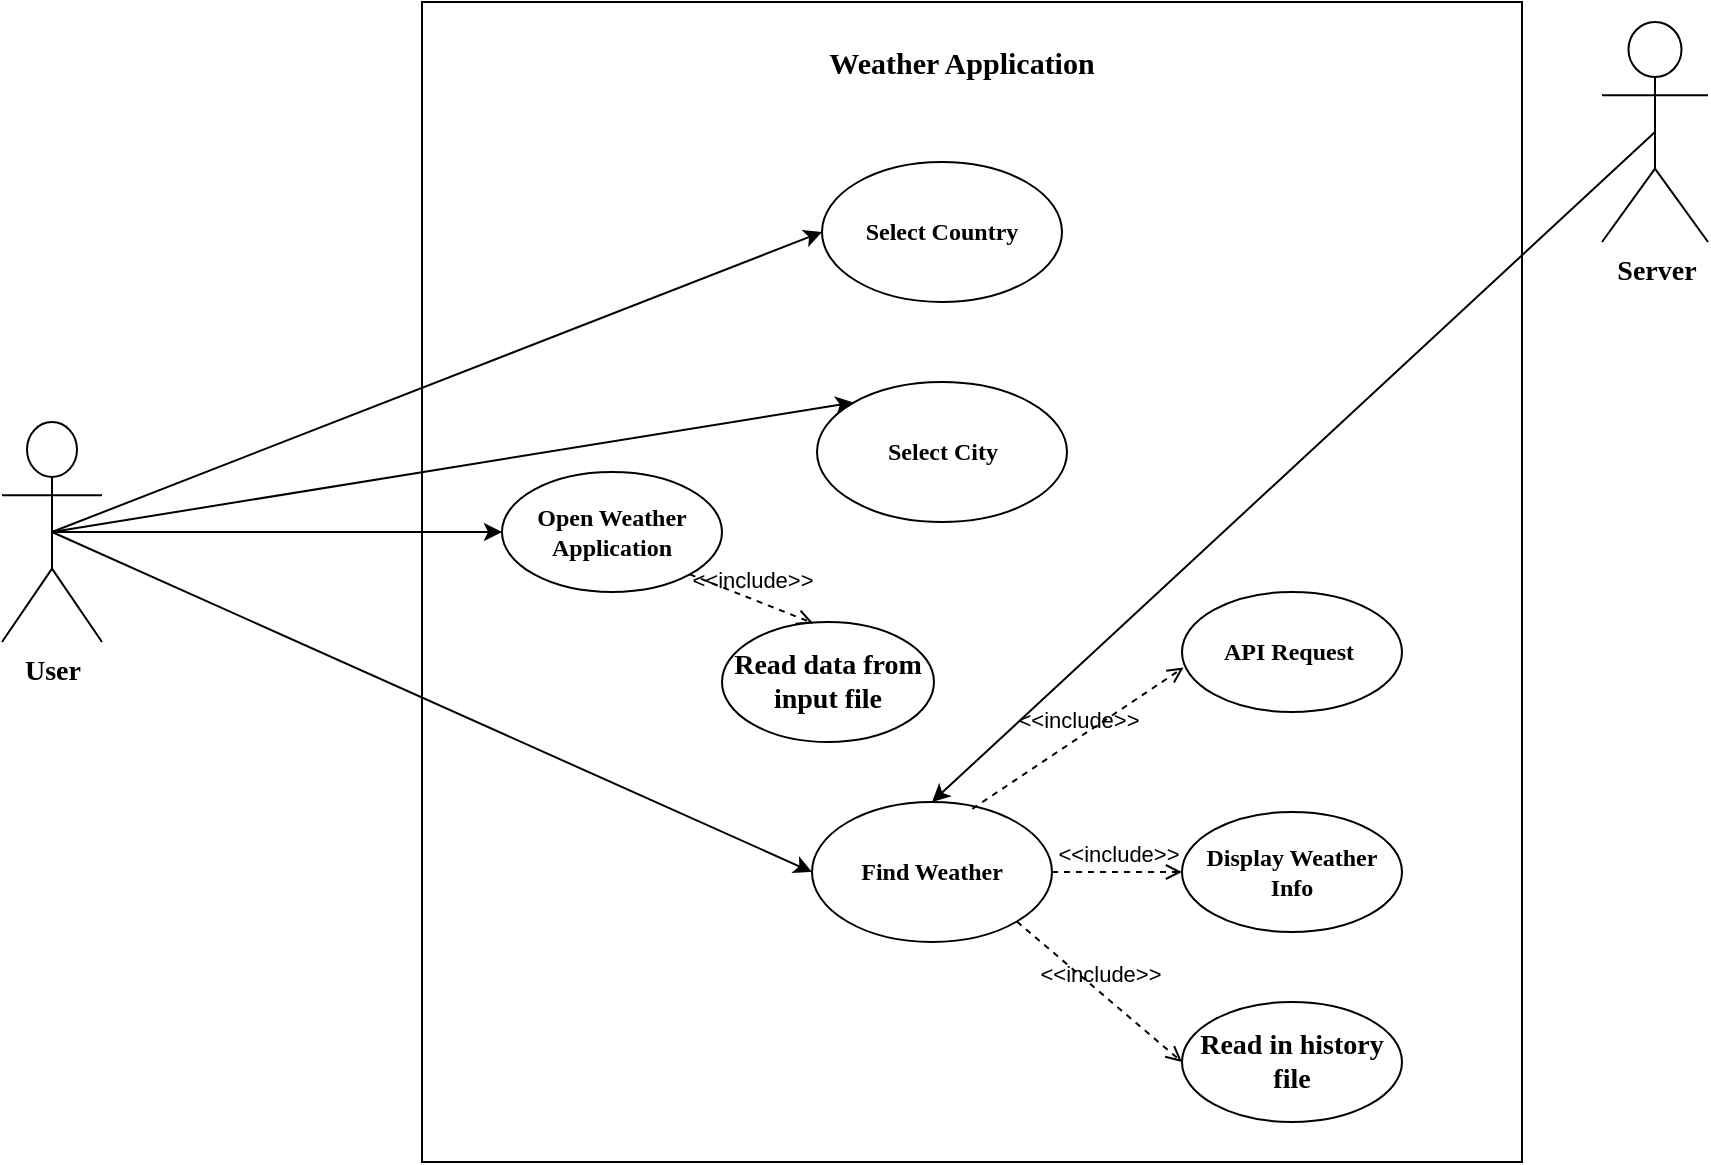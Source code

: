 <mxfile version="14.2.2" type="device"><diagram id="DdB8_RnSP17rbNmGDFM6" name="Page-1"><mxGraphModel dx="1038" dy="548" grid="1" gridSize="10" guides="1" tooltips="1" connect="1" arrows="1" fold="1" page="1" pageScale="1" pageWidth="827" pageHeight="1169" math="0" shadow="0"><root><mxCell id="0"/><mxCell id="1" parent="0"/><mxCell id="lRUJsDI5MyrJNCLmlmth-1" value="&lt;font face=&quot;Times New Roman&quot; size=&quot;1&quot;&gt;&lt;b style=&quot;font-size: 14px&quot;&gt;User&lt;/b&gt;&lt;/font&gt;" style="shape=umlActor;verticalLabelPosition=bottom;verticalAlign=top;html=1;outlineConnect=0;" vertex="1" parent="1"><mxGeometry x="40" y="240" width="50" height="110" as="geometry"/></mxCell><mxCell id="lRUJsDI5MyrJNCLmlmth-2" value="" style="rounded=0;whiteSpace=wrap;html=1;" vertex="1" parent="1"><mxGeometry x="250" y="30" width="550" height="580" as="geometry"/></mxCell><mxCell id="lRUJsDI5MyrJNCLmlmth-3" value="&lt;font face=&quot;Times New Roman&quot; style=&quot;font-size: 15px&quot;&gt;&lt;b&gt;Weather Application&lt;/b&gt;&lt;/font&gt;" style="text;html=1;strokeColor=none;fillColor=none;align=center;verticalAlign=middle;whiteSpace=wrap;rounded=0;" vertex="1" parent="1"><mxGeometry x="445" y="50" width="150" height="20" as="geometry"/></mxCell><mxCell id="lRUJsDI5MyrJNCLmlmth-4" value="&lt;font face=&quot;Times New Roman&quot;&gt;&lt;b&gt;Select Country&lt;/b&gt;&lt;/font&gt;" style="ellipse;whiteSpace=wrap;html=1;" vertex="1" parent="1"><mxGeometry x="450" y="110" width="120" height="70" as="geometry"/></mxCell><mxCell id="lRUJsDI5MyrJNCLmlmth-5" value="&lt;font face=&quot;Times New Roman&quot;&gt;&lt;b&gt;Select City&lt;/b&gt;&lt;/font&gt;" style="ellipse;whiteSpace=wrap;html=1;" vertex="1" parent="1"><mxGeometry x="447.5" y="220" width="125" height="70" as="geometry"/></mxCell><mxCell id="lRUJsDI5MyrJNCLmlmth-6" value="&lt;font face=&quot;Times New Roman&quot;&gt;&lt;b&gt;Find Weather&lt;/b&gt;&lt;/font&gt;" style="ellipse;whiteSpace=wrap;html=1;" vertex="1" parent="1"><mxGeometry x="445" y="430" width="120" height="70" as="geometry"/></mxCell><mxCell id="lRUJsDI5MyrJNCLmlmth-7" value="&lt;font face=&quot;Times New Roman&quot;&gt;&lt;b&gt;API Request&amp;nbsp;&lt;/b&gt;&lt;/font&gt;" style="ellipse;whiteSpace=wrap;html=1;" vertex="1" parent="1"><mxGeometry x="630" y="325" width="110" height="60" as="geometry"/></mxCell><mxCell id="lRUJsDI5MyrJNCLmlmth-8" value="&lt;font face=&quot;Times New Roman&quot;&gt;&lt;b&gt;Display Weather&lt;br&gt;Info&lt;br&gt;&lt;/b&gt;&lt;/font&gt;" style="ellipse;whiteSpace=wrap;html=1;" vertex="1" parent="1"><mxGeometry x="630" y="435" width="110" height="60" as="geometry"/></mxCell><mxCell id="lRUJsDI5MyrJNCLmlmth-9" value="&lt;font face=&quot;Times New Roman&quot;&gt;&lt;b&gt;Open Weather Application&lt;/b&gt;&lt;/font&gt;" style="ellipse;whiteSpace=wrap;html=1;" vertex="1" parent="1"><mxGeometry x="290" y="265" width="110" height="60" as="geometry"/></mxCell><mxCell id="lRUJsDI5MyrJNCLmlmth-10" value="&lt;font face=&quot;Times New Roman&quot; size=&quot;1&quot;&gt;&lt;b style=&quot;font-size: 14px&quot;&gt;Server&lt;/b&gt;&lt;/font&gt;" style="shape=umlActor;verticalLabelPosition=bottom;verticalAlign=top;html=1;outlineConnect=0;" vertex="1" parent="1"><mxGeometry x="840" y="40" width="53" height="110" as="geometry"/></mxCell><mxCell id="lRUJsDI5MyrJNCLmlmth-19" value="" style="endArrow=classic;html=1;exitX=0.5;exitY=0.5;exitDx=0;exitDy=0;exitPerimeter=0;entryX=0;entryY=0.5;entryDx=0;entryDy=0;" edge="1" parent="1" source="lRUJsDI5MyrJNCLmlmth-1" target="lRUJsDI5MyrJNCLmlmth-9"><mxGeometry width="50" height="50" relative="1" as="geometry"><mxPoint x="390" y="310" as="sourcePoint"/><mxPoint x="440" y="260" as="targetPoint"/></mxGeometry></mxCell><mxCell id="lRUJsDI5MyrJNCLmlmth-20" value="" style="endArrow=classic;html=1;entryX=0.5;entryY=0;entryDx=0;entryDy=0;exitX=0.5;exitY=0.5;exitDx=0;exitDy=0;exitPerimeter=0;" edge="1" parent="1" source="lRUJsDI5MyrJNCLmlmth-10" target="lRUJsDI5MyrJNCLmlmth-6"><mxGeometry width="50" height="50" relative="1" as="geometry"><mxPoint x="75" y="305" as="sourcePoint"/><mxPoint x="300" y="305" as="targetPoint"/></mxGeometry></mxCell><mxCell id="lRUJsDI5MyrJNCLmlmth-21" value="" style="endArrow=classic;html=1;entryX=0;entryY=0.5;entryDx=0;entryDy=0;exitX=0.5;exitY=0.5;exitDx=0;exitDy=0;exitPerimeter=0;" edge="1" parent="1" source="lRUJsDI5MyrJNCLmlmth-1" target="lRUJsDI5MyrJNCLmlmth-4"><mxGeometry width="50" height="50" relative="1" as="geometry"><mxPoint x="70" y="290" as="sourcePoint"/><mxPoint x="440" y="260" as="targetPoint"/></mxGeometry></mxCell><mxCell id="lRUJsDI5MyrJNCLmlmth-23" value="" style="endArrow=classic;html=1;exitX=0.5;exitY=0.5;exitDx=0;exitDy=0;exitPerimeter=0;entryX=0;entryY=0;entryDx=0;entryDy=0;" edge="1" parent="1" source="lRUJsDI5MyrJNCLmlmth-1" target="lRUJsDI5MyrJNCLmlmth-5"><mxGeometry width="50" height="50" relative="1" as="geometry"><mxPoint x="390" y="310" as="sourcePoint"/><mxPoint x="440" y="260" as="targetPoint"/></mxGeometry></mxCell><mxCell id="lRUJsDI5MyrJNCLmlmth-24" value="&lt;font face=&quot;Times New Roman&quot; style=&quot;font-size: 14px&quot;&gt;&lt;b&gt;Read data from&lt;br&gt;input file&lt;/b&gt;&lt;/font&gt;" style="ellipse;whiteSpace=wrap;html=1;" vertex="1" parent="1"><mxGeometry x="400" y="340" width="106" height="60" as="geometry"/></mxCell><mxCell id="lRUJsDI5MyrJNCLmlmth-25" value="&amp;lt;&amp;lt;include&amp;gt;&amp;gt;" style="html=1;verticalAlign=bottom;labelBackgroundColor=none;endArrow=open;endFill=0;dashed=1;entryX=0.43;entryY=0.01;entryDx=0;entryDy=0;entryPerimeter=0;exitX=1;exitY=1;exitDx=0;exitDy=0;" edge="1" parent="1" source="lRUJsDI5MyrJNCLmlmth-9" target="lRUJsDI5MyrJNCLmlmth-24"><mxGeometry width="160" relative="1" as="geometry"><mxPoint x="340" y="320" as="sourcePoint"/><mxPoint x="500" y="270" as="targetPoint"/></mxGeometry></mxCell><mxCell id="lRUJsDI5MyrJNCLmlmth-26" value="" style="endArrow=classic;html=1;exitX=0.5;exitY=0.5;exitDx=0;exitDy=0;exitPerimeter=0;entryX=0;entryY=0.5;entryDx=0;entryDy=0;" edge="1" parent="1" source="lRUJsDI5MyrJNCLmlmth-1" target="lRUJsDI5MyrJNCLmlmth-6"><mxGeometry width="50" height="50" relative="1" as="geometry"><mxPoint x="390" y="300" as="sourcePoint"/><mxPoint x="440" y="250" as="targetPoint"/></mxGeometry></mxCell><mxCell id="lRUJsDI5MyrJNCLmlmth-28" value="&amp;lt;&amp;lt;include&amp;gt;&amp;gt;" style="html=1;verticalAlign=bottom;labelBackgroundColor=none;endArrow=open;endFill=0;dashed=1;entryX=0.007;entryY=0.63;entryDx=0;entryDy=0;entryPerimeter=0;exitX=0.668;exitY=0.049;exitDx=0;exitDy=0;exitPerimeter=0;" edge="1" parent="1" source="lRUJsDI5MyrJNCLmlmth-6" target="lRUJsDI5MyrJNCLmlmth-7"><mxGeometry width="160" relative="1" as="geometry"><mxPoint x="550" y="440" as="sourcePoint"/><mxPoint x="710" y="440" as="targetPoint"/></mxGeometry></mxCell><mxCell id="lRUJsDI5MyrJNCLmlmth-30" value="&lt;font face=&quot;Times New Roman&quot; size=&quot;1&quot;&gt;&lt;b style=&quot;font-size: 14px&quot;&gt;Read in history file&lt;/b&gt;&lt;/font&gt;" style="ellipse;whiteSpace=wrap;html=1;" vertex="1" parent="1"><mxGeometry x="630" y="530" width="110" height="60" as="geometry"/></mxCell><mxCell id="lRUJsDI5MyrJNCLmlmth-31" value="&amp;lt;&amp;lt;include&amp;gt;&amp;gt;" style="html=1;verticalAlign=bottom;labelBackgroundColor=none;endArrow=open;endFill=0;dashed=1;entryX=0;entryY=0.5;entryDx=0;entryDy=0;exitX=1;exitY=1;exitDx=0;exitDy=0;" edge="1" parent="1" source="lRUJsDI5MyrJNCLmlmth-6" target="lRUJsDI5MyrJNCLmlmth-30"><mxGeometry width="160" relative="1" as="geometry"><mxPoint x="535.16" y="443.43" as="sourcePoint"/><mxPoint x="640.77" y="372.8" as="targetPoint"/></mxGeometry></mxCell><mxCell id="lRUJsDI5MyrJNCLmlmth-32" value="&amp;lt;&amp;lt;include&amp;gt;&amp;gt;" style="html=1;verticalAlign=bottom;labelBackgroundColor=none;endArrow=open;endFill=0;dashed=1;entryX=0;entryY=0.5;entryDx=0;entryDy=0;exitX=1;exitY=0.5;exitDx=0;exitDy=0;" edge="1" parent="1" source="lRUJsDI5MyrJNCLmlmth-6" target="lRUJsDI5MyrJNCLmlmth-8"><mxGeometry width="160" relative="1" as="geometry"><mxPoint x="545.16" y="453.43" as="sourcePoint"/><mxPoint x="650.77" y="382.8" as="targetPoint"/></mxGeometry></mxCell></root></mxGraphModel></diagram></mxfile>